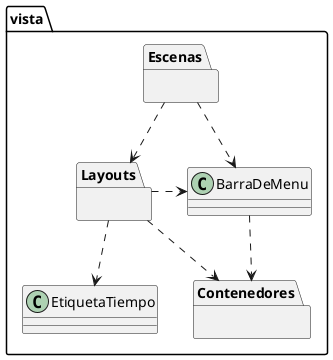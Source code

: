 @startuml

package "vista" {

    package "Contenedores"{
    }

    package "Escenas"{
    }

    package "Layouts"{
    }

    Class BarraDeMenu{
    }

    Class EtiquetaTiempo{
    }
}

Escenas ..> Layouts
Escenas ..> BarraDeMenu

Layouts ..> Contenedores
Layouts .> BarraDeMenu

Layouts ..> EtiquetaTiempo

BarraDeMenu ..> Contenedores


@enduml